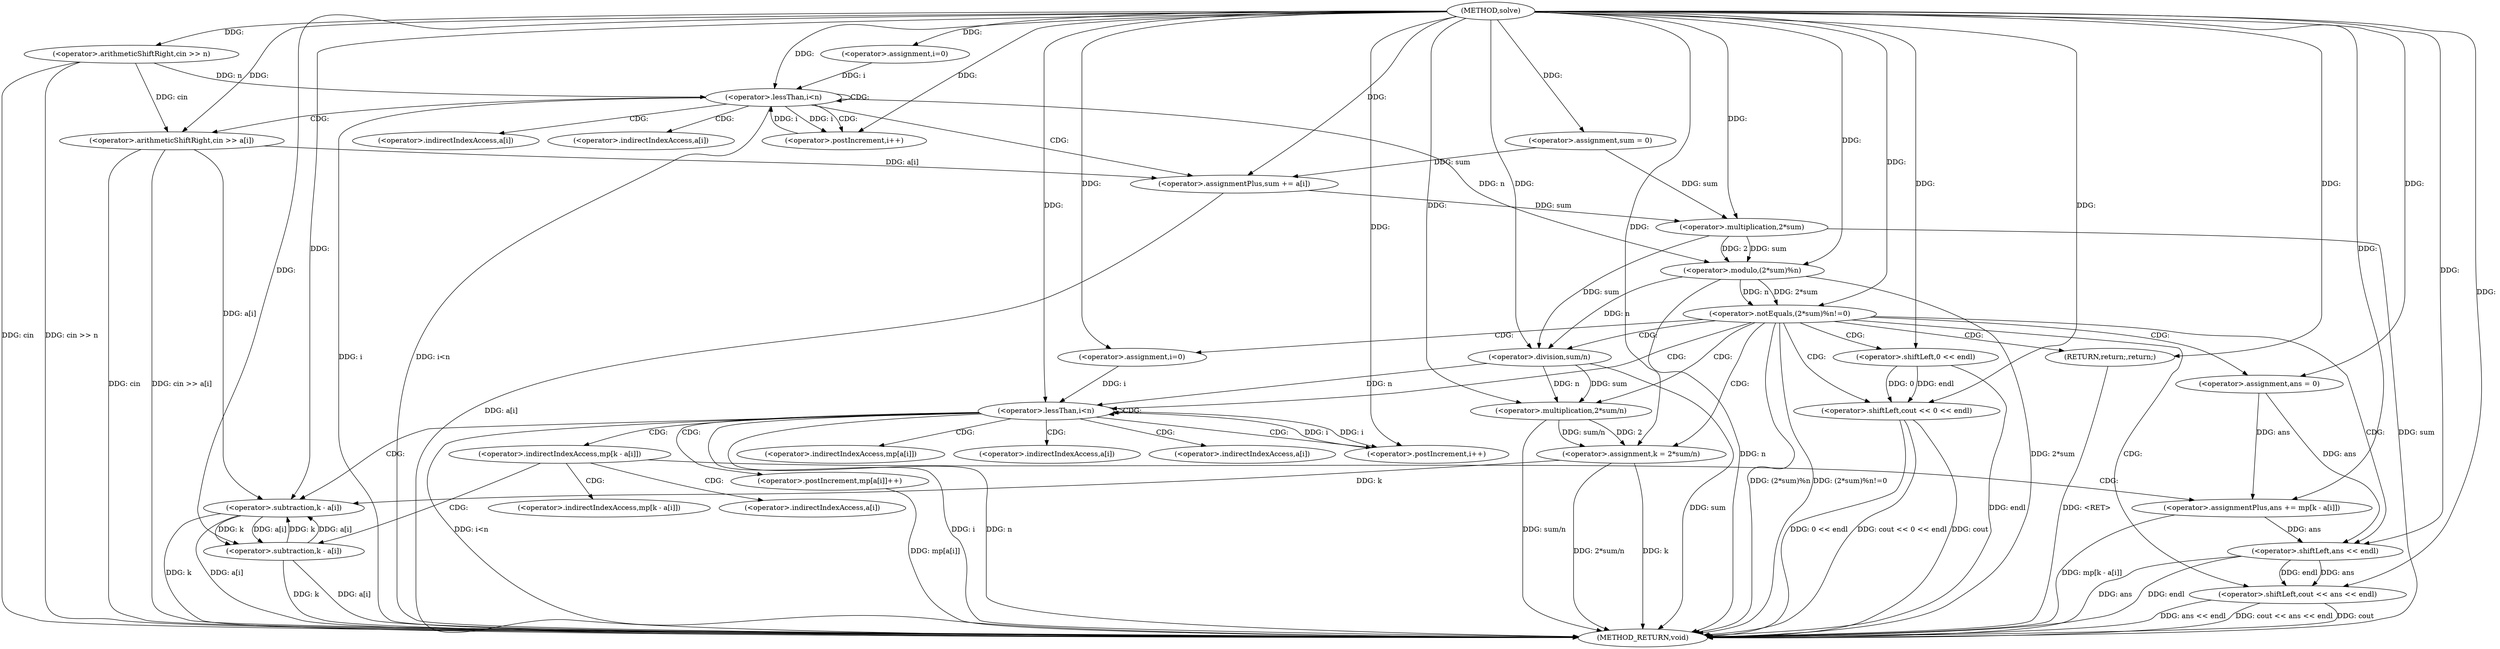 digraph "solve" {  
"1000104" [label = "(METHOD,solve)" ]
"1000203" [label = "(METHOD_RETURN,void)" ]
"1000107" [label = "(<operator>.arithmeticShiftRight,cin >> n)" ]
"1000112" [label = "(<operator>.assignment,sum = 0)" ]
"1000152" [label = "(<operator>.assignment,k = 2*sum/n)" ]
"1000160" [label = "(<operator>.assignment,ans = 0)" ]
"1000198" [label = "(<operator>.shiftLeft,cout << ans << endl)" ]
"1000117" [label = "(<operator>.assignment,i=0)" ]
"1000120" [label = "(<operator>.lessThan,i<n)" ]
"1000123" [label = "(<operator>.postIncrement,i++)" ]
"1000137" [label = "(<operator>.notEquals,(2*sum)%n!=0)" ]
"1000166" [label = "(<operator>.assignment,i=0)" ]
"1000169" [label = "(<operator>.lessThan,i<n)" ]
"1000172" [label = "(<operator>.postIncrement,i++)" ]
"1000126" [label = "(<operator>.arithmeticShiftRight,cin >> a[i])" ]
"1000131" [label = "(<operator>.assignmentPlus,sum += a[i])" ]
"1000145" [label = "(<operator>.shiftLeft,cout << 0 << endl)" ]
"1000150" [label = "(RETURN,return;,return;)" ]
"1000154" [label = "(<operator>.multiplication,2*sum/n)" ]
"1000192" [label = "(<operator>.postIncrement,mp[a[i]]++)" ]
"1000200" [label = "(<operator>.shiftLeft,ans << endl)" ]
"1000138" [label = "(<operator>.modulo,(2*sum)%n)" ]
"1000156" [label = "(<operator>.division,sum/n)" ]
"1000183" [label = "(<operator>.assignmentPlus,ans += mp[k - a[i]])" ]
"1000139" [label = "(<operator>.multiplication,2*sum)" ]
"1000147" [label = "(<operator>.shiftLeft,0 << endl)" ]
"1000178" [label = "(<operator>.subtraction,k - a[i])" ]
"1000187" [label = "(<operator>.subtraction,k - a[i])" ]
"1000128" [label = "(<operator>.indirectIndexAccess,a[i])" ]
"1000133" [label = "(<operator>.indirectIndexAccess,a[i])" ]
"1000176" [label = "(<operator>.indirectIndexAccess,mp[k - a[i]])" ]
"1000193" [label = "(<operator>.indirectIndexAccess,mp[a[i]])" ]
"1000185" [label = "(<operator>.indirectIndexAccess,mp[k - a[i]])" ]
"1000195" [label = "(<operator>.indirectIndexAccess,a[i])" ]
"1000180" [label = "(<operator>.indirectIndexAccess,a[i])" ]
"1000189" [label = "(<operator>.indirectIndexAccess,a[i])" ]
  "1000107" -> "1000203"  [ label = "DDG: cin"] 
  "1000107" -> "1000203"  [ label = "DDG: cin >> n"] 
  "1000120" -> "1000203"  [ label = "DDG: i"] 
  "1000120" -> "1000203"  [ label = "DDG: i<n"] 
  "1000139" -> "1000203"  [ label = "DDG: sum"] 
  "1000138" -> "1000203"  [ label = "DDG: 2*sum"] 
  "1000138" -> "1000203"  [ label = "DDG: n"] 
  "1000137" -> "1000203"  [ label = "DDG: (2*sum)%n"] 
  "1000137" -> "1000203"  [ label = "DDG: (2*sum)%n!=0"] 
  "1000152" -> "1000203"  [ label = "DDG: k"] 
  "1000156" -> "1000203"  [ label = "DDG: sum"] 
  "1000154" -> "1000203"  [ label = "DDG: sum/n"] 
  "1000152" -> "1000203"  [ label = "DDG: 2*sum/n"] 
  "1000169" -> "1000203"  [ label = "DDG: i"] 
  "1000169" -> "1000203"  [ label = "DDG: n"] 
  "1000169" -> "1000203"  [ label = "DDG: i<n"] 
  "1000198" -> "1000203"  [ label = "DDG: cout"] 
  "1000200" -> "1000203"  [ label = "DDG: ans"] 
  "1000200" -> "1000203"  [ label = "DDG: endl"] 
  "1000198" -> "1000203"  [ label = "DDG: ans << endl"] 
  "1000198" -> "1000203"  [ label = "DDG: cout << ans << endl"] 
  "1000178" -> "1000203"  [ label = "DDG: k"] 
  "1000178" -> "1000203"  [ label = "DDG: a[i]"] 
  "1000187" -> "1000203"  [ label = "DDG: k"] 
  "1000187" -> "1000203"  [ label = "DDG: a[i]"] 
  "1000183" -> "1000203"  [ label = "DDG: mp[k - a[i]]"] 
  "1000192" -> "1000203"  [ label = "DDG: mp[a[i]]"] 
  "1000145" -> "1000203"  [ label = "DDG: cout"] 
  "1000147" -> "1000203"  [ label = "DDG: endl"] 
  "1000145" -> "1000203"  [ label = "DDG: 0 << endl"] 
  "1000145" -> "1000203"  [ label = "DDG: cout << 0 << endl"] 
  "1000126" -> "1000203"  [ label = "DDG: cin"] 
  "1000126" -> "1000203"  [ label = "DDG: cin >> a[i]"] 
  "1000131" -> "1000203"  [ label = "DDG: a[i]"] 
  "1000150" -> "1000203"  [ label = "DDG: <RET>"] 
  "1000104" -> "1000112"  [ label = "DDG: "] 
  "1000154" -> "1000152"  [ label = "DDG: 2"] 
  "1000154" -> "1000152"  [ label = "DDG: sum/n"] 
  "1000104" -> "1000160"  [ label = "DDG: "] 
  "1000104" -> "1000107"  [ label = "DDG: "] 
  "1000104" -> "1000117"  [ label = "DDG: "] 
  "1000104" -> "1000152"  [ label = "DDG: "] 
  "1000104" -> "1000166"  [ label = "DDG: "] 
  "1000104" -> "1000198"  [ label = "DDG: "] 
  "1000200" -> "1000198"  [ label = "DDG: ans"] 
  "1000200" -> "1000198"  [ label = "DDG: endl"] 
  "1000117" -> "1000120"  [ label = "DDG: i"] 
  "1000123" -> "1000120"  [ label = "DDG: i"] 
  "1000104" -> "1000120"  [ label = "DDG: "] 
  "1000107" -> "1000120"  [ label = "DDG: n"] 
  "1000120" -> "1000123"  [ label = "DDG: i"] 
  "1000104" -> "1000123"  [ label = "DDG: "] 
  "1000126" -> "1000131"  [ label = "DDG: a[i]"] 
  "1000138" -> "1000137"  [ label = "DDG: n"] 
  "1000138" -> "1000137"  [ label = "DDG: 2*sum"] 
  "1000104" -> "1000137"  [ label = "DDG: "] 
  "1000104" -> "1000150"  [ label = "DDG: "] 
  "1000104" -> "1000154"  [ label = "DDG: "] 
  "1000156" -> "1000154"  [ label = "DDG: sum"] 
  "1000156" -> "1000154"  [ label = "DDG: n"] 
  "1000166" -> "1000169"  [ label = "DDG: i"] 
  "1000172" -> "1000169"  [ label = "DDG: i"] 
  "1000104" -> "1000169"  [ label = "DDG: "] 
  "1000156" -> "1000169"  [ label = "DDG: n"] 
  "1000169" -> "1000172"  [ label = "DDG: i"] 
  "1000104" -> "1000172"  [ label = "DDG: "] 
  "1000160" -> "1000200"  [ label = "DDG: ans"] 
  "1000183" -> "1000200"  [ label = "DDG: ans"] 
  "1000104" -> "1000200"  [ label = "DDG: "] 
  "1000107" -> "1000126"  [ label = "DDG: cin"] 
  "1000104" -> "1000126"  [ label = "DDG: "] 
  "1000112" -> "1000131"  [ label = "DDG: sum"] 
  "1000104" -> "1000131"  [ label = "DDG: "] 
  "1000139" -> "1000138"  [ label = "DDG: sum"] 
  "1000139" -> "1000138"  [ label = "DDG: 2"] 
  "1000120" -> "1000138"  [ label = "DDG: n"] 
  "1000104" -> "1000138"  [ label = "DDG: "] 
  "1000104" -> "1000145"  [ label = "DDG: "] 
  "1000147" -> "1000145"  [ label = "DDG: 0"] 
  "1000147" -> "1000145"  [ label = "DDG: endl"] 
  "1000139" -> "1000156"  [ label = "DDG: sum"] 
  "1000104" -> "1000156"  [ label = "DDG: "] 
  "1000138" -> "1000156"  [ label = "DDG: n"] 
  "1000104" -> "1000139"  [ label = "DDG: "] 
  "1000112" -> "1000139"  [ label = "DDG: sum"] 
  "1000131" -> "1000139"  [ label = "DDG: sum"] 
  "1000104" -> "1000147"  [ label = "DDG: "] 
  "1000160" -> "1000183"  [ label = "DDG: ans"] 
  "1000104" -> "1000183"  [ label = "DDG: "] 
  "1000152" -> "1000178"  [ label = "DDG: k"] 
  "1000187" -> "1000178"  [ label = "DDG: k"] 
  "1000104" -> "1000178"  [ label = "DDG: "] 
  "1000187" -> "1000178"  [ label = "DDG: a[i]"] 
  "1000126" -> "1000178"  [ label = "DDG: a[i]"] 
  "1000178" -> "1000187"  [ label = "DDG: k"] 
  "1000104" -> "1000187"  [ label = "DDG: "] 
  "1000178" -> "1000187"  [ label = "DDG: a[i]"] 
  "1000120" -> "1000128"  [ label = "CDG: "] 
  "1000120" -> "1000133"  [ label = "CDG: "] 
  "1000120" -> "1000131"  [ label = "CDG: "] 
  "1000120" -> "1000120"  [ label = "CDG: "] 
  "1000120" -> "1000126"  [ label = "CDG: "] 
  "1000120" -> "1000123"  [ label = "CDG: "] 
  "1000137" -> "1000200"  [ label = "CDG: "] 
  "1000137" -> "1000156"  [ label = "CDG: "] 
  "1000137" -> "1000152"  [ label = "CDG: "] 
  "1000137" -> "1000150"  [ label = "CDG: "] 
  "1000137" -> "1000166"  [ label = "CDG: "] 
  "1000137" -> "1000169"  [ label = "CDG: "] 
  "1000137" -> "1000154"  [ label = "CDG: "] 
  "1000137" -> "1000147"  [ label = "CDG: "] 
  "1000137" -> "1000145"  [ label = "CDG: "] 
  "1000137" -> "1000160"  [ label = "CDG: "] 
  "1000137" -> "1000198"  [ label = "CDG: "] 
  "1000169" -> "1000195"  [ label = "CDG: "] 
  "1000169" -> "1000180"  [ label = "CDG: "] 
  "1000169" -> "1000172"  [ label = "CDG: "] 
  "1000169" -> "1000169"  [ label = "CDG: "] 
  "1000169" -> "1000178"  [ label = "CDG: "] 
  "1000169" -> "1000193"  [ label = "CDG: "] 
  "1000169" -> "1000192"  [ label = "CDG: "] 
  "1000169" -> "1000176"  [ label = "CDG: "] 
  "1000176" -> "1000183"  [ label = "CDG: "] 
  "1000176" -> "1000189"  [ label = "CDG: "] 
  "1000176" -> "1000187"  [ label = "CDG: "] 
  "1000176" -> "1000185"  [ label = "CDG: "] 
}

